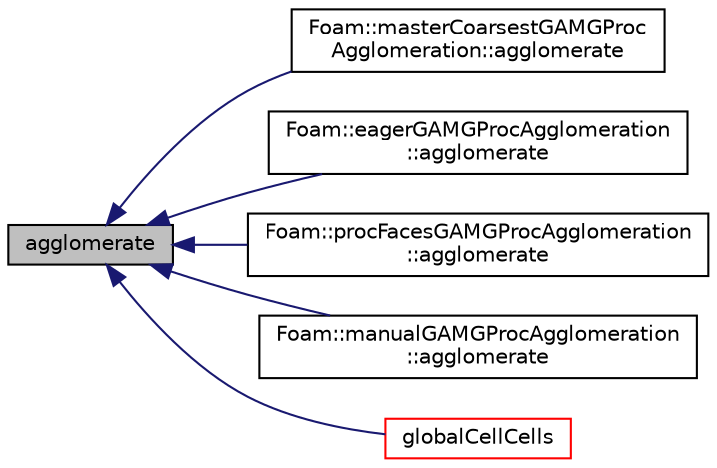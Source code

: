 digraph "agglomerate"
{
  bgcolor="transparent";
  edge [fontname="Helvetica",fontsize="10",labelfontname="Helvetica",labelfontsize="10"];
  node [fontname="Helvetica",fontsize="10",shape=record];
  rankdir="LR";
  Node590 [label="agglomerate",height=0.2,width=0.4,color="black", fillcolor="grey75", style="filled", fontcolor="black"];
  Node590 -> Node591 [dir="back",color="midnightblue",fontsize="10",style="solid",fontname="Helvetica"];
  Node591 [label="Foam::masterCoarsestGAMGProc\lAgglomeration::agglomerate",height=0.2,width=0.4,color="black",URL="$a28033.html#aafdd9615cff0be3c3c601afb8526aee5",tooltip="Modify agglomeration. Return true if modified. "];
  Node590 -> Node592 [dir="back",color="midnightblue",fontsize="10",style="solid",fontname="Helvetica"];
  Node592 [label="Foam::eagerGAMGProcAgglomeration\l::agglomerate",height=0.2,width=0.4,color="black",URL="$a28021.html#aafdd9615cff0be3c3c601afb8526aee5",tooltip="Modify agglomeration. Return true if modified. "];
  Node590 -> Node593 [dir="back",color="midnightblue",fontsize="10",style="solid",fontname="Helvetica"];
  Node593 [label="Foam::procFacesGAMGProcAgglomeration\l::agglomerate",height=0.2,width=0.4,color="black",URL="$a28041.html#aafdd9615cff0be3c3c601afb8526aee5",tooltip="Modify agglomeration. Return true if modified. "];
  Node590 -> Node594 [dir="back",color="midnightblue",fontsize="10",style="solid",fontname="Helvetica"];
  Node594 [label="Foam::manualGAMGProcAgglomeration\l::agglomerate",height=0.2,width=0.4,color="black",URL="$a28029.html#aafdd9615cff0be3c3c601afb8526aee5",tooltip="Modify agglomeration. Return true if modified. "];
  Node590 -> Node595 [dir="back",color="midnightblue",fontsize="10",style="solid",fontname="Helvetica"];
  Node595 [label="globalCellCells",height=0.2,width=0.4,color="red",URL="$a28025.html#a59b7daeb97bb6479a59cdeacff965dc5",tooltip="Debug: calculate global cell-cells. "];
}
